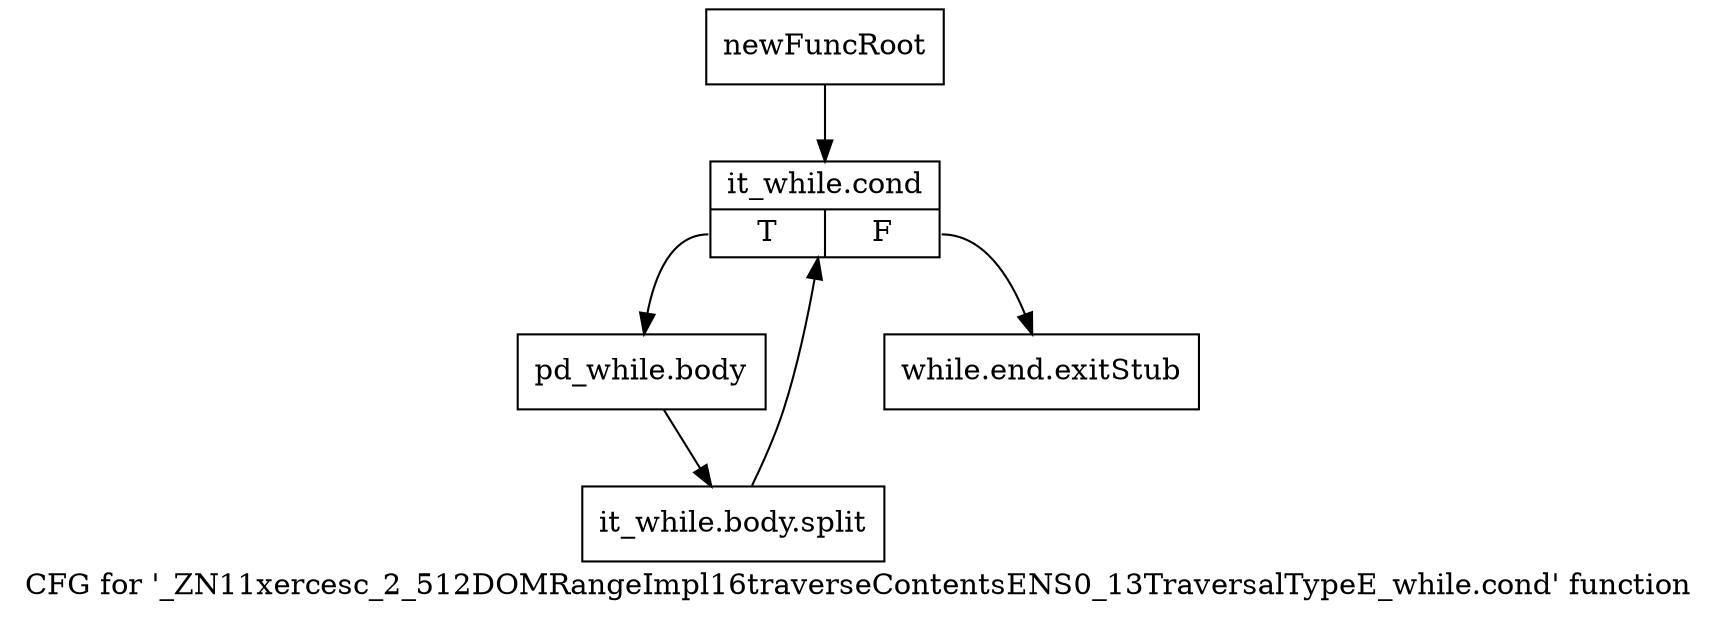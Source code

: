 digraph "CFG for '_ZN11xercesc_2_512DOMRangeImpl16traverseContentsENS0_13TraversalTypeE_while.cond' function" {
	label="CFG for '_ZN11xercesc_2_512DOMRangeImpl16traverseContentsENS0_13TraversalTypeE_while.cond' function";

	Node0x97f2890 [shape=record,label="{newFuncRoot}"];
	Node0x97f2890 -> Node0x97f2ce0;
	Node0x97f28e0 [shape=record,label="{while.end.exitStub}"];
	Node0x97f2ce0 [shape=record,label="{it_while.cond|{<s0>T|<s1>F}}"];
	Node0x97f2ce0:s0 -> Node0x97f2d30;
	Node0x97f2ce0:s1 -> Node0x97f28e0;
	Node0x97f2d30 [shape=record,label="{pd_while.body}"];
	Node0x97f2d30 -> Node0xcded470;
	Node0xcded470 [shape=record,label="{it_while.body.split}"];
	Node0xcded470 -> Node0x97f2ce0;
}
